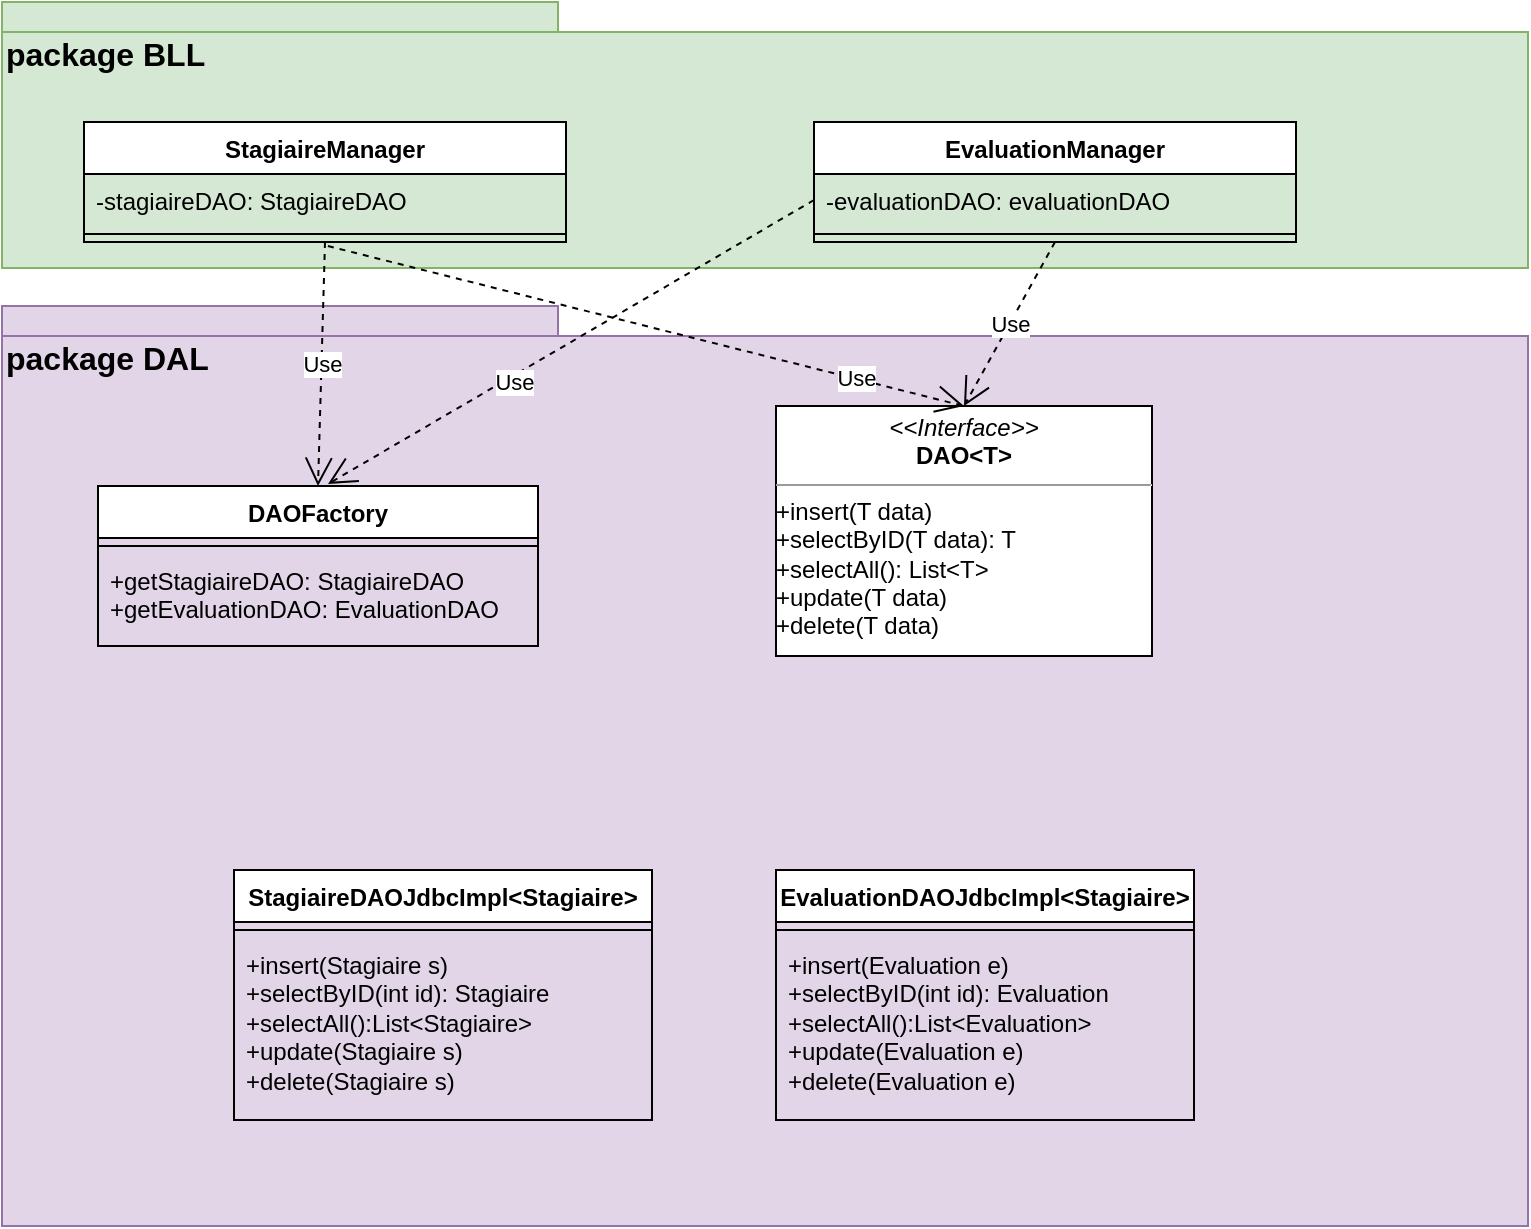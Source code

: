 <mxfile version="22.1.7" type="github">
  <diagram name="Page-1" id="IREjszTsm0Cs9NzbakG7">
    <mxGraphModel dx="698" dy="385" grid="0" gridSize="10" guides="1" tooltips="1" connect="1" arrows="1" fold="1" page="1" pageScale="1" pageWidth="827" pageHeight="1169" math="0" shadow="0">
      <root>
        <mxCell id="0" />
        <mxCell id="1" parent="0" />
        <mxCell id="jltZM2PD5XOY3X1_tcFe-2" value="package BLL" style="shape=folder;fontStyle=1;spacingTop=10;tabWidth=278;tabHeight=15;tabPosition=left;html=1;whiteSpace=wrap;verticalAlign=top;fontSize=16;fillColor=#d5e8d4;strokeColor=#82b366;align=left;" vertex="1" parent="1">
          <mxGeometry x="24" y="16" width="763" height="133" as="geometry" />
        </mxCell>
        <mxCell id="jltZM2PD5XOY3X1_tcFe-3" value="StagiaireManager" style="swimlane;fontStyle=1;align=center;verticalAlign=top;childLayout=stackLayout;horizontal=1;startSize=26;horizontalStack=0;resizeParent=1;resizeParentMax=0;resizeLast=0;collapsible=1;marginBottom=0;whiteSpace=wrap;html=1;" vertex="1" parent="1">
          <mxGeometry x="65" y="76" width="241" height="60" as="geometry" />
        </mxCell>
        <mxCell id="jltZM2PD5XOY3X1_tcFe-4" value="-stagiaireDAO: StagiaireDAO" style="text;strokeColor=none;fillColor=none;align=left;verticalAlign=top;spacingLeft=4;spacingRight=4;overflow=hidden;rotatable=0;points=[[0,0.5],[1,0.5]];portConstraint=eastwest;whiteSpace=wrap;html=1;" vertex="1" parent="jltZM2PD5XOY3X1_tcFe-3">
          <mxGeometry y="26" width="241" height="26" as="geometry" />
        </mxCell>
        <mxCell id="jltZM2PD5XOY3X1_tcFe-5" value="" style="line;strokeWidth=1;fillColor=none;align=left;verticalAlign=middle;spacingTop=-1;spacingLeft=3;spacingRight=3;rotatable=0;labelPosition=right;points=[];portConstraint=eastwest;strokeColor=inherit;" vertex="1" parent="jltZM2PD5XOY3X1_tcFe-3">
          <mxGeometry y="52" width="241" height="8" as="geometry" />
        </mxCell>
        <mxCell id="jltZM2PD5XOY3X1_tcFe-7" value="EvaluationManager" style="swimlane;fontStyle=1;align=center;verticalAlign=top;childLayout=stackLayout;horizontal=1;startSize=26;horizontalStack=0;resizeParent=1;resizeParentMax=0;resizeLast=0;collapsible=1;marginBottom=0;whiteSpace=wrap;html=1;" vertex="1" parent="1">
          <mxGeometry x="430" y="76" width="241" height="60" as="geometry" />
        </mxCell>
        <mxCell id="jltZM2PD5XOY3X1_tcFe-8" value="-evaluationDAO: evaluationDAO" style="text;strokeColor=none;fillColor=none;align=left;verticalAlign=top;spacingLeft=4;spacingRight=4;overflow=hidden;rotatable=0;points=[[0,0.5],[1,0.5]];portConstraint=eastwest;whiteSpace=wrap;html=1;" vertex="1" parent="jltZM2PD5XOY3X1_tcFe-7">
          <mxGeometry y="26" width="241" height="26" as="geometry" />
        </mxCell>
        <mxCell id="jltZM2PD5XOY3X1_tcFe-9" value="" style="line;strokeWidth=1;fillColor=none;align=left;verticalAlign=middle;spacingTop=-1;spacingLeft=3;spacingRight=3;rotatable=0;labelPosition=right;points=[];portConstraint=eastwest;strokeColor=inherit;" vertex="1" parent="jltZM2PD5XOY3X1_tcFe-7">
          <mxGeometry y="52" width="241" height="8" as="geometry" />
        </mxCell>
        <mxCell id="jltZM2PD5XOY3X1_tcFe-10" value="package DAL" style="shape=folder;fontStyle=1;spacingTop=10;tabWidth=278;tabHeight=15;tabPosition=left;html=1;whiteSpace=wrap;verticalAlign=top;fontSize=16;fillColor=#e1d5e7;strokeColor=#9673a6;align=left;" vertex="1" parent="1">
          <mxGeometry x="24" y="168" width="763" height="460" as="geometry" />
        </mxCell>
        <mxCell id="jltZM2PD5XOY3X1_tcFe-11" value="DAOFactory" style="swimlane;fontStyle=1;align=center;verticalAlign=top;childLayout=stackLayout;horizontal=1;startSize=26;horizontalStack=0;resizeParent=1;resizeParentMax=0;resizeLast=0;collapsible=1;marginBottom=0;whiteSpace=wrap;html=1;" vertex="1" parent="1">
          <mxGeometry x="72" y="258" width="220" height="80" as="geometry" />
        </mxCell>
        <mxCell id="jltZM2PD5XOY3X1_tcFe-13" value="" style="line;strokeWidth=1;fillColor=none;align=left;verticalAlign=middle;spacingTop=-1;spacingLeft=3;spacingRight=3;rotatable=0;labelPosition=right;points=[];portConstraint=eastwest;strokeColor=inherit;" vertex="1" parent="jltZM2PD5XOY3X1_tcFe-11">
          <mxGeometry y="26" width="220" height="8" as="geometry" />
        </mxCell>
        <mxCell id="jltZM2PD5XOY3X1_tcFe-14" value="&lt;div&gt;+getStagiaireDAO: StagiaireDAO&lt;/div&gt;&lt;div&gt;+getEvaluationDAO: EvaluationDAO&lt;br&gt;&lt;/div&gt;" style="text;strokeColor=none;fillColor=none;align=left;verticalAlign=top;spacingLeft=4;spacingRight=4;overflow=hidden;rotatable=0;points=[[0,0.5],[1,0.5]];portConstraint=eastwest;whiteSpace=wrap;html=1;" vertex="1" parent="jltZM2PD5XOY3X1_tcFe-11">
          <mxGeometry y="34" width="220" height="46" as="geometry" />
        </mxCell>
        <mxCell id="jltZM2PD5XOY3X1_tcFe-20" value="Use" style="endArrow=open;endSize=12;dashed=1;html=1;rounded=0;exitX=0.5;exitY=1;exitDx=0;exitDy=0;entryX=0.5;entryY=0;entryDx=0;entryDy=0;" edge="1" parent="1" source="jltZM2PD5XOY3X1_tcFe-3" target="jltZM2PD5XOY3X1_tcFe-11">
          <mxGeometry width="160" relative="1" as="geometry">
            <mxPoint x="333" y="353" as="sourcePoint" />
            <mxPoint x="493" y="353" as="targetPoint" />
          </mxGeometry>
        </mxCell>
        <mxCell id="jltZM2PD5XOY3X1_tcFe-21" value="Use" style="endArrow=open;endSize=12;dashed=1;html=1;rounded=0;exitX=0;exitY=0.5;exitDx=0;exitDy=0;" edge="1" parent="1" source="jltZM2PD5XOY3X1_tcFe-8">
          <mxGeometry x="0.247" y="3" width="160" relative="1" as="geometry">
            <mxPoint x="196" y="146" as="sourcePoint" />
            <mxPoint x="187" y="257" as="targetPoint" />
            <mxPoint as="offset" />
          </mxGeometry>
        </mxCell>
        <mxCell id="jltZM2PD5XOY3X1_tcFe-26" value="&lt;p style=&quot;margin:0px;margin-top:4px;text-align:center;&quot;&gt;&lt;i&gt;&amp;lt;&amp;lt;Interface&amp;gt;&amp;gt;&lt;/i&gt;&lt;br&gt;&lt;b&gt;DAO&amp;lt;T&amp;gt;&lt;/b&gt;&lt;br&gt;&lt;/p&gt;&lt;hr size=&quot;1&quot;&gt;&lt;div&gt;+insert(T data)&lt;/div&gt;&lt;div&gt;+selectByID(T data): T&lt;/div&gt;&lt;div&gt;+selectAll(): List&amp;lt;T&amp;gt;&lt;/div&gt;&lt;div&gt;+update(T data)&lt;/div&gt;&lt;div&gt;+delete(T data)&lt;br&gt;&lt;/div&gt;" style="verticalAlign=top;align=left;overflow=fill;fontSize=12;fontFamily=Helvetica;html=1;whiteSpace=wrap;" vertex="1" parent="1">
          <mxGeometry x="411" y="218" width="188" height="125" as="geometry" />
        </mxCell>
        <mxCell id="jltZM2PD5XOY3X1_tcFe-27" value="Use" style="endArrow=open;endSize=12;dashed=1;html=1;rounded=0;exitX=0.506;exitY=1.25;exitDx=0;exitDy=0;exitPerimeter=0;entryX=0.5;entryY=0;entryDx=0;entryDy=0;" edge="1" parent="1" source="jltZM2PD5XOY3X1_tcFe-5" target="jltZM2PD5XOY3X1_tcFe-26">
          <mxGeometry x="0.66" width="160" relative="1" as="geometry">
            <mxPoint x="261" y="322" as="sourcePoint" />
            <mxPoint x="421" y="322" as="targetPoint" />
            <mxPoint as="offset" />
          </mxGeometry>
        </mxCell>
        <mxCell id="jltZM2PD5XOY3X1_tcFe-28" value="Use" style="endArrow=open;endSize=12;dashed=1;html=1;rounded=0;exitX=0.5;exitY=1;exitDx=0;exitDy=0;entryX=0.5;entryY=0;entryDx=0;entryDy=0;" edge="1" parent="1" source="jltZM2PD5XOY3X1_tcFe-7" target="jltZM2PD5XOY3X1_tcFe-26">
          <mxGeometry width="160" relative="1" as="geometry">
            <mxPoint x="197" y="148" as="sourcePoint" />
            <mxPoint x="512" y="258" as="targetPoint" />
          </mxGeometry>
        </mxCell>
        <mxCell id="jltZM2PD5XOY3X1_tcFe-35" value="StagiaireDAOJdbcImpl&amp;lt;Stagiaire&amp;gt;" style="swimlane;fontStyle=1;align=center;verticalAlign=top;childLayout=stackLayout;horizontal=1;startSize=26;horizontalStack=0;resizeParent=1;resizeParentMax=0;resizeLast=0;collapsible=1;marginBottom=0;whiteSpace=wrap;html=1;" vertex="1" parent="1">
          <mxGeometry x="140" y="450" width="209" height="125" as="geometry" />
        </mxCell>
        <mxCell id="jltZM2PD5XOY3X1_tcFe-37" value="" style="line;strokeWidth=1;fillColor=none;align=left;verticalAlign=middle;spacingTop=-1;spacingLeft=3;spacingRight=3;rotatable=0;labelPosition=right;points=[];portConstraint=eastwest;strokeColor=inherit;" vertex="1" parent="jltZM2PD5XOY3X1_tcFe-35">
          <mxGeometry y="26" width="209" height="8" as="geometry" />
        </mxCell>
        <mxCell id="jltZM2PD5XOY3X1_tcFe-38" value="&lt;div&gt;+insert(Stagiaire s)&lt;/div&gt;&lt;div&gt;+selectByID(int id): Stagiaire&lt;/div&gt;&lt;div&gt;+selectAll():List&amp;lt;Stagiaire&amp;gt;&lt;/div&gt;&lt;div&gt;+update(Stagiaire s)&lt;/div&gt;&lt;div&gt;+delete(Stagiaire s)&lt;br&gt;&lt;/div&gt;" style="text;strokeColor=none;fillColor=none;align=left;verticalAlign=top;spacingLeft=4;spacingRight=4;overflow=hidden;rotatable=0;points=[[0,0.5],[1,0.5]];portConstraint=eastwest;whiteSpace=wrap;html=1;" vertex="1" parent="jltZM2PD5XOY3X1_tcFe-35">
          <mxGeometry y="34" width="209" height="91" as="geometry" />
        </mxCell>
        <mxCell id="jltZM2PD5XOY3X1_tcFe-39" value="EvaluationDAOJdbcImpl&amp;lt;Stagiaire&amp;gt;" style="swimlane;fontStyle=1;align=center;verticalAlign=top;childLayout=stackLayout;horizontal=1;startSize=26;horizontalStack=0;resizeParent=1;resizeParentMax=0;resizeLast=0;collapsible=1;marginBottom=0;whiteSpace=wrap;html=1;" vertex="1" parent="1">
          <mxGeometry x="411" y="450" width="209" height="125" as="geometry" />
        </mxCell>
        <mxCell id="jltZM2PD5XOY3X1_tcFe-40" value="" style="line;strokeWidth=1;fillColor=none;align=left;verticalAlign=middle;spacingTop=-1;spacingLeft=3;spacingRight=3;rotatable=0;labelPosition=right;points=[];portConstraint=eastwest;strokeColor=inherit;" vertex="1" parent="jltZM2PD5XOY3X1_tcFe-39">
          <mxGeometry y="26" width="209" height="8" as="geometry" />
        </mxCell>
        <mxCell id="jltZM2PD5XOY3X1_tcFe-41" value="&lt;div&gt;+insert(Evaluation e)&lt;/div&gt;&lt;div&gt;+selectByID(int id): Evaluation&lt;/div&gt;&lt;div&gt;+selectAll():List&amp;lt;Evaluation&amp;gt;&lt;/div&gt;&lt;div&gt;+update(Evaluation e)&lt;/div&gt;&lt;div&gt;+delete(Evaluation e)&lt;br&gt;&lt;/div&gt;" style="text;strokeColor=none;fillColor=none;align=left;verticalAlign=top;spacingLeft=4;spacingRight=4;overflow=hidden;rotatable=0;points=[[0,0.5],[1,0.5]];portConstraint=eastwest;whiteSpace=wrap;html=1;" vertex="1" parent="jltZM2PD5XOY3X1_tcFe-39">
          <mxGeometry y="34" width="209" height="91" as="geometry" />
        </mxCell>
      </root>
    </mxGraphModel>
  </diagram>
</mxfile>
